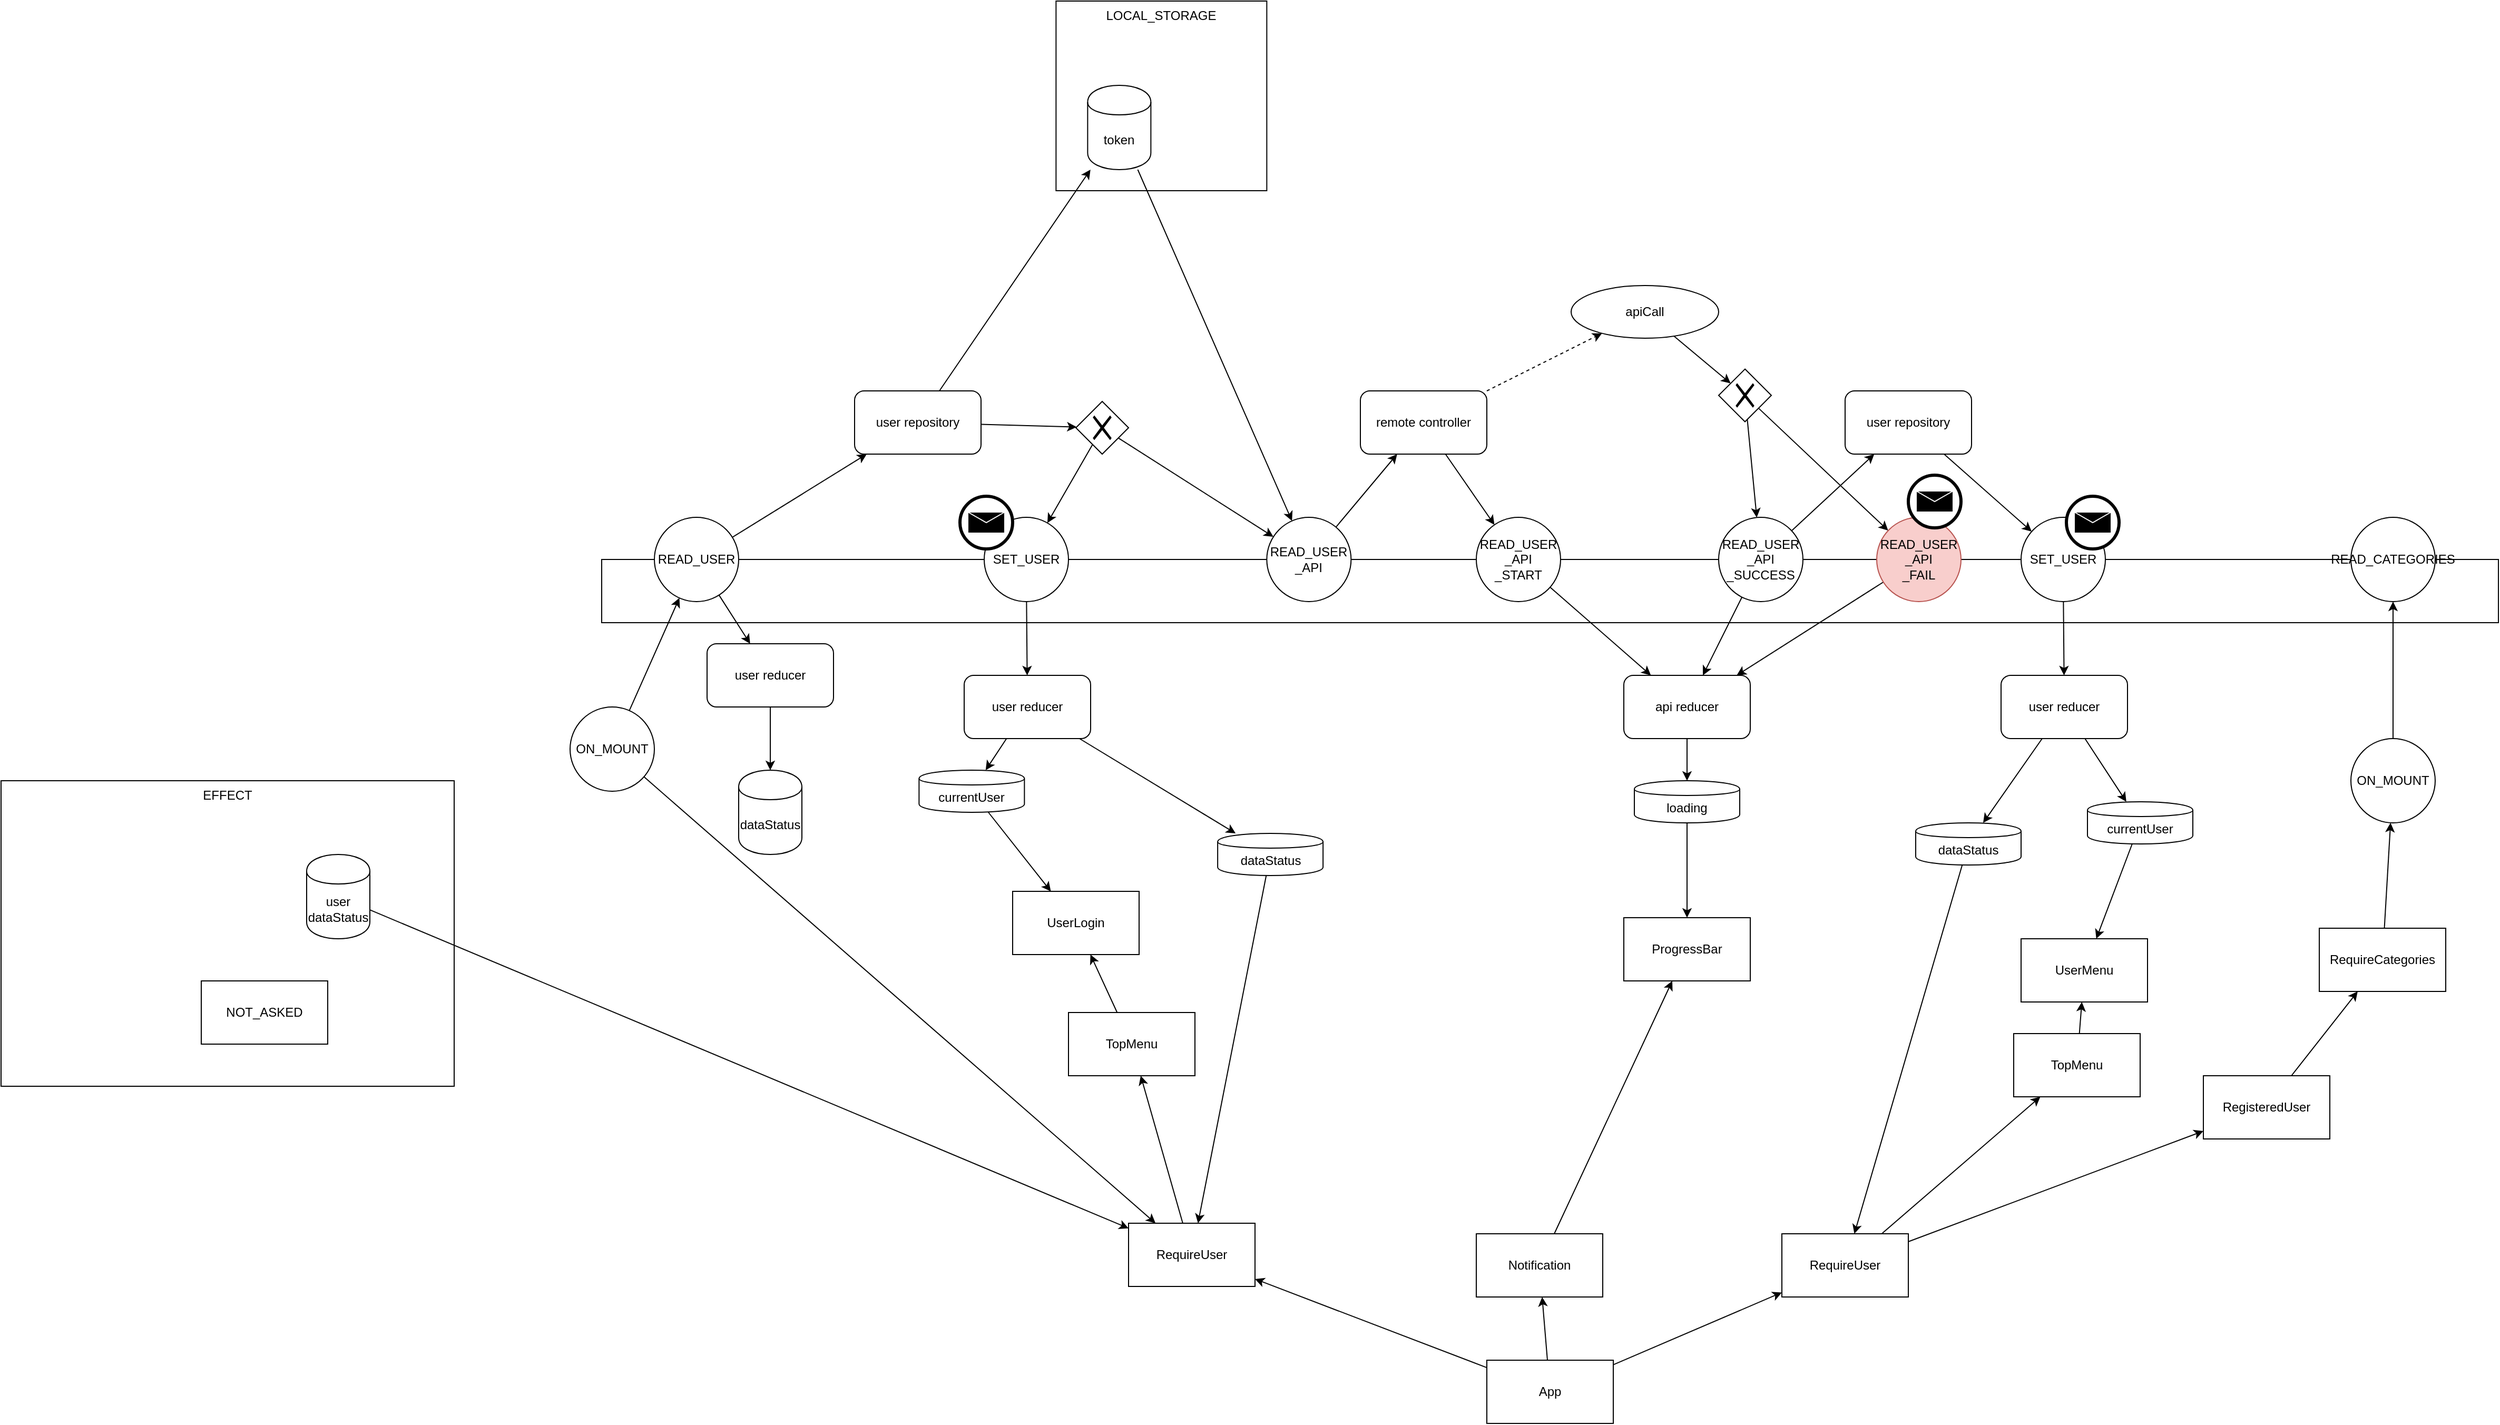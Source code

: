 <mxfile version="12.5.3" type="device"><diagram id="p6GlhXrFkI3dyNWZtz5o" name="Page-1"><mxGraphModel dx="2424" dy="2529" grid="1" gridSize="10" guides="1" tooltips="1" connect="1" arrows="1" fold="1" page="1" pageScale="1" pageWidth="850" pageHeight="1100" math="0" shadow="0"><root><mxCell id="0"/><mxCell id="1" parent="0"/><mxCell id="DluZcdKYh21JTrwP1uwN-33" value="LOCAL_STORAGE" style="rounded=0;whiteSpace=wrap;html=1;verticalAlign=top;" parent="1" vertex="1"><mxGeometry x="221.18" y="-350" width="200" height="180" as="geometry"/></mxCell><mxCell id="DluZcdKYh21JTrwP1uwN-11" value="EFFECT" style="rounded=0;whiteSpace=wrap;html=1;horizontal=1;verticalAlign=top;" parent="1" vertex="1"><mxGeometry x="-780" y="390" width="430" height="290" as="geometry"/></mxCell><mxCell id="DluZcdKYh21JTrwP1uwN-1" value="" style="rounded=0;whiteSpace=wrap;html=1;" parent="1" vertex="1"><mxGeometry x="-210" y="180" width="1800" height="60" as="geometry"/></mxCell><mxCell id="DluZcdKYh21JTrwP1uwN-3" value="RequireUser" style="rounded=0;whiteSpace=wrap;html=1;" parent="1" vertex="1"><mxGeometry x="290" y="810" width="120" height="60" as="geometry"/></mxCell><mxCell id="DluZcdKYh21JTrwP1uwN-8" style="edgeStyle=none;rounded=0;orthogonalLoop=1;jettySize=auto;html=1;" parent="1" source="DluZcdKYh21JTrwP1uwN-7" target="DluZcdKYh21JTrwP1uwN-3" edge="1"><mxGeometry relative="1" as="geometry"/></mxCell><mxCell id="DluZcdKYh21JTrwP1uwN-7" value="user&lt;br&gt;dataStatus" style="shape=cylinder;whiteSpace=wrap;html=1;boundedLbl=1;backgroundOutline=1;" parent="1" vertex="1"><mxGeometry x="-490" y="460" width="60" height="80" as="geometry"/></mxCell><mxCell id="DluZcdKYh21JTrwP1uwN-9" value="NOT_ASKED" style="rounded=0;whiteSpace=wrap;html=1;" parent="1" vertex="1"><mxGeometry x="-590" y="580" width="120" height="60" as="geometry"/></mxCell><mxCell id="DluZcdKYh21JTrwP1uwN-24" style="edgeStyle=none;rounded=0;orthogonalLoop=1;jettySize=auto;html=1;" parent="1" source="DluZcdKYh21JTrwP1uwN-10" target="DluZcdKYh21JTrwP1uwN-21" edge="1"><mxGeometry relative="1" as="geometry"/></mxCell><mxCell id="DluZcdKYh21JTrwP1uwN-26" style="edgeStyle=none;rounded=0;orthogonalLoop=1;jettySize=auto;html=1;" parent="1" source="DluZcdKYh21JTrwP1uwN-10" target="DluZcdKYh21JTrwP1uwN-22" edge="1"><mxGeometry relative="1" as="geometry"/></mxCell><mxCell id="DluZcdKYh21JTrwP1uwN-10" value="READ_USER" style="ellipse;whiteSpace=wrap;html=1;aspect=fixed;" parent="1" vertex="1"><mxGeometry x="-160" y="140" width="80" height="80" as="geometry"/></mxCell><mxCell id="DluZcdKYh21JTrwP1uwN-13" style="edgeStyle=none;rounded=0;orthogonalLoop=1;jettySize=auto;html=1;" parent="1" source="DluZcdKYh21JTrwP1uwN-12" target="DluZcdKYh21JTrwP1uwN-10" edge="1"><mxGeometry relative="1" as="geometry"/></mxCell><mxCell id="DluZcdKYh21JTrwP1uwN-14" style="edgeStyle=none;rounded=0;orthogonalLoop=1;jettySize=auto;html=1;" parent="1" source="DluZcdKYh21JTrwP1uwN-12" target="DluZcdKYh21JTrwP1uwN-3" edge="1"><mxGeometry relative="1" as="geometry"/></mxCell><mxCell id="DluZcdKYh21JTrwP1uwN-12" value="ON_MOUNT" style="ellipse;whiteSpace=wrap;html=1;aspect=fixed;" parent="1" vertex="1"><mxGeometry x="-240" y="320" width="80" height="80" as="geometry"/></mxCell><mxCell id="DluZcdKYh21JTrwP1uwN-16" value="UserLogin" style="rounded=0;whiteSpace=wrap;html=1;" parent="1" vertex="1"><mxGeometry x="180" y="495" width="120" height="60" as="geometry"/></mxCell><mxCell id="DluZcdKYh21JTrwP1uwN-17" value="" style="rounded=0;orthogonalLoop=1;jettySize=auto;html=1;" parent="1" source="DluZcdKYh21JTrwP1uwN-3" target="DluZcdKYh21JTrwP1uwN-20" edge="1"><mxGeometry relative="1" as="geometry"><mxPoint x="261.818" y="615" as="sourcePoint"/></mxGeometry></mxCell><mxCell id="DluZcdKYh21JTrwP1uwN-19" style="rounded=0;orthogonalLoop=1;jettySize=auto;html=1;" parent="1" source="DluZcdKYh21JTrwP1uwN-20" target="DluZcdKYh21JTrwP1uwN-16" edge="1"><mxGeometry relative="1" as="geometry"/></mxCell><mxCell id="DluZcdKYh21JTrwP1uwN-20" value="TopMenu" style="rounded=0;whiteSpace=wrap;html=1;" parent="1" vertex="1"><mxGeometry x="233" y="610" width="120" height="60" as="geometry"/></mxCell><mxCell id="DluZcdKYh21JTrwP1uwN-25" style="edgeStyle=none;rounded=0;orthogonalLoop=1;jettySize=auto;html=1;" parent="1" source="DluZcdKYh21JTrwP1uwN-21" target="DluZcdKYh21JTrwP1uwN-23" edge="1"><mxGeometry relative="1" as="geometry"/></mxCell><mxCell id="DluZcdKYh21JTrwP1uwN-21" value="user reducer" style="rounded=1;whiteSpace=wrap;html=1;" parent="1" vertex="1"><mxGeometry x="-110" y="260" width="120" height="60" as="geometry"/></mxCell><mxCell id="DluZcdKYh21JTrwP1uwN-29" style="edgeStyle=none;rounded=0;orthogonalLoop=1;jettySize=auto;html=1;" parent="1" source="YB7a_0lgL2iPw968IN_4-9" target="DluZcdKYh21JTrwP1uwN-27" edge="1"><mxGeometry relative="1" as="geometry"><mxPoint x="250" y="90" as="targetPoint"/></mxGeometry></mxCell><mxCell id="DluZcdKYh21JTrwP1uwN-30" style="edgeStyle=none;rounded=0;orthogonalLoop=1;jettySize=auto;html=1;" parent="1" source="DluZcdKYh21JTrwP1uwN-22" target="DluZcdKYh21JTrwP1uwN-31" edge="1"><mxGeometry relative="1" as="geometry"/></mxCell><mxCell id="DluZcdKYh21JTrwP1uwN-63" style="edgeStyle=none;rounded=0;orthogonalLoop=1;jettySize=auto;html=1;" parent="1" source="YB7a_0lgL2iPw968IN_4-9" target="DluZcdKYh21JTrwP1uwN-28" edge="1"><mxGeometry relative="1" as="geometry"/></mxCell><mxCell id="YB7a_0lgL2iPw968IN_4-10" style="edgeStyle=none;rounded=0;orthogonalLoop=1;jettySize=auto;html=1;" edge="1" parent="1" source="DluZcdKYh21JTrwP1uwN-22" target="YB7a_0lgL2iPw968IN_4-9"><mxGeometry relative="1" as="geometry"/></mxCell><mxCell id="DluZcdKYh21JTrwP1uwN-22" value="user repository" style="rounded=1;whiteSpace=wrap;html=1;" parent="1" vertex="1"><mxGeometry x="30" y="20" width="120" height="60" as="geometry"/></mxCell><mxCell id="DluZcdKYh21JTrwP1uwN-23" value="dataStatus" style="shape=cylinder;whiteSpace=wrap;html=1;boundedLbl=1;backgroundOutline=1;" parent="1" vertex="1"><mxGeometry x="-80" y="380" width="60" height="80" as="geometry"/></mxCell><mxCell id="DluZcdKYh21JTrwP1uwN-41" style="edgeStyle=none;rounded=0;orthogonalLoop=1;jettySize=auto;html=1;" parent="1" source="DluZcdKYh21JTrwP1uwN-27" target="DluZcdKYh21JTrwP1uwN-34" edge="1"><mxGeometry relative="1" as="geometry"/></mxCell><mxCell id="DluZcdKYh21JTrwP1uwN-27" value="READ_USER&lt;br&gt;_API" style="ellipse;whiteSpace=wrap;html=1;aspect=fixed;" parent="1" vertex="1"><mxGeometry x="421.18" y="140" width="80" height="80" as="geometry"/></mxCell><mxCell id="DluZcdKYh21JTrwP1uwN-40" style="edgeStyle=none;rounded=0;orthogonalLoop=1;jettySize=auto;html=1;" parent="1" source="DluZcdKYh21JTrwP1uwN-28" target="DluZcdKYh21JTrwP1uwN-35" edge="1"><mxGeometry relative="1" as="geometry"/></mxCell><mxCell id="DluZcdKYh21JTrwP1uwN-28" value="SET_USER" style="ellipse;whiteSpace=wrap;html=1;aspect=fixed;" parent="1" vertex="1"><mxGeometry x="153.0" y="140" width="80" height="80" as="geometry"/></mxCell><mxCell id="DluZcdKYh21JTrwP1uwN-32" style="edgeStyle=none;rounded=0;orthogonalLoop=1;jettySize=auto;html=1;" parent="1" source="DluZcdKYh21JTrwP1uwN-31" target="DluZcdKYh21JTrwP1uwN-27" edge="1"><mxGeometry relative="1" as="geometry"/></mxCell><mxCell id="DluZcdKYh21JTrwP1uwN-31" value="token" style="shape=cylinder;whiteSpace=wrap;html=1;boundedLbl=1;backgroundOutline=1;" parent="1" vertex="1"><mxGeometry x="251.18" y="-270" width="60" height="80" as="geometry"/></mxCell><mxCell id="DluZcdKYh21JTrwP1uwN-43" style="edgeStyle=none;rounded=0;orthogonalLoop=1;jettySize=auto;html=1;" parent="1" source="DluZcdKYh21JTrwP1uwN-34" target="DluZcdKYh21JTrwP1uwN-42" edge="1"><mxGeometry relative="1" as="geometry"/></mxCell><mxCell id="DluZcdKYh21JTrwP1uwN-56" style="edgeStyle=none;rounded=0;orthogonalLoop=1;jettySize=auto;html=1;dashed=1;" parent="1" source="DluZcdKYh21JTrwP1uwN-34" target="DluZcdKYh21JTrwP1uwN-55" edge="1"><mxGeometry relative="1" as="geometry"/></mxCell><mxCell id="DluZcdKYh21JTrwP1uwN-34" value="remote controller" style="rounded=1;whiteSpace=wrap;html=1;" parent="1" vertex="1"><mxGeometry x="510" y="20" width="120" height="60" as="geometry"/></mxCell><mxCell id="DluZcdKYh21JTrwP1uwN-86" style="edgeStyle=none;rounded=0;orthogonalLoop=1;jettySize=auto;html=1;" parent="1" source="DluZcdKYh21JTrwP1uwN-35" target="DluZcdKYh21JTrwP1uwN-84" edge="1"><mxGeometry relative="1" as="geometry"/></mxCell><mxCell id="DluZcdKYh21JTrwP1uwN-87" style="edgeStyle=none;rounded=0;orthogonalLoop=1;jettySize=auto;html=1;" parent="1" source="DluZcdKYh21JTrwP1uwN-35" target="DluZcdKYh21JTrwP1uwN-85" edge="1"><mxGeometry relative="1" as="geometry"/></mxCell><mxCell id="DluZcdKYh21JTrwP1uwN-35" value="user reducer" style="rounded=1;whiteSpace=wrap;html=1;" parent="1" vertex="1"><mxGeometry x="134.0" y="290" width="120" height="60" as="geometry"/></mxCell><mxCell id="DluZcdKYh21JTrwP1uwN-62" style="edgeStyle=none;rounded=0;orthogonalLoop=1;jettySize=auto;html=1;" parent="1" source="DluZcdKYh21JTrwP1uwN-84" target="DluZcdKYh21JTrwP1uwN-16" edge="1"><mxGeometry relative="1" as="geometry"><mxPoint x="180" y="455.0" as="sourcePoint"/></mxGeometry></mxCell><mxCell id="DluZcdKYh21JTrwP1uwN-45" style="edgeStyle=none;rounded=0;orthogonalLoop=1;jettySize=auto;html=1;" parent="1" source="DluZcdKYh21JTrwP1uwN-42" target="DluZcdKYh21JTrwP1uwN-44" edge="1"><mxGeometry relative="1" as="geometry"/></mxCell><mxCell id="DluZcdKYh21JTrwP1uwN-42" value="READ_USER&lt;br&gt;_API&lt;br&gt;_START" style="ellipse;whiteSpace=wrap;html=1;aspect=fixed;" parent="1" vertex="1"><mxGeometry x="620" y="140" width="80" height="80" as="geometry"/></mxCell><mxCell id="DluZcdKYh21JTrwP1uwN-53" style="edgeStyle=none;rounded=0;orthogonalLoop=1;jettySize=auto;html=1;" parent="1" source="DluZcdKYh21JTrwP1uwN-44" target="DluZcdKYh21JTrwP1uwN-52" edge="1"><mxGeometry relative="1" as="geometry"/></mxCell><mxCell id="DluZcdKYh21JTrwP1uwN-44" value="api reducer" style="rounded=1;whiteSpace=wrap;html=1;" parent="1" vertex="1"><mxGeometry x="760" y="290" width="120" height="60" as="geometry"/></mxCell><mxCell id="DluZcdKYh21JTrwP1uwN-48" value="" style="edgeStyle=none;rounded=0;orthogonalLoop=1;jettySize=auto;html=1;" parent="1" source="DluZcdKYh21JTrwP1uwN-46" target="DluZcdKYh21JTrwP1uwN-47" edge="1"><mxGeometry relative="1" as="geometry"/></mxCell><mxCell id="DluZcdKYh21JTrwP1uwN-46" value="Notification" style="rounded=0;whiteSpace=wrap;html=1;" parent="1" vertex="1"><mxGeometry x="620" y="820" width="120" height="60" as="geometry"/></mxCell><mxCell id="DluZcdKYh21JTrwP1uwN-47" value="ProgressBar" style="rounded=0;whiteSpace=wrap;html=1;" parent="1" vertex="1"><mxGeometry x="760" y="520" width="120" height="60" as="geometry"/></mxCell><mxCell id="DluZcdKYh21JTrwP1uwN-50" style="edgeStyle=none;rounded=0;orthogonalLoop=1;jettySize=auto;html=1;" parent="1" source="DluZcdKYh21JTrwP1uwN-49" target="DluZcdKYh21JTrwP1uwN-3" edge="1"><mxGeometry relative="1" as="geometry"/></mxCell><mxCell id="DluZcdKYh21JTrwP1uwN-51" style="edgeStyle=none;rounded=0;orthogonalLoop=1;jettySize=auto;html=1;" parent="1" source="DluZcdKYh21JTrwP1uwN-49" target="DluZcdKYh21JTrwP1uwN-46" edge="1"><mxGeometry relative="1" as="geometry"/></mxCell><mxCell id="DluZcdKYh21JTrwP1uwN-92" style="edgeStyle=none;rounded=0;orthogonalLoop=1;jettySize=auto;html=1;" parent="1" source="DluZcdKYh21JTrwP1uwN-49" target="DluZcdKYh21JTrwP1uwN-91" edge="1"><mxGeometry relative="1" as="geometry"/></mxCell><mxCell id="DluZcdKYh21JTrwP1uwN-49" value="App" style="rounded=0;whiteSpace=wrap;html=1;" parent="1" vertex="1"><mxGeometry x="630" y="940" width="120" height="60" as="geometry"/></mxCell><mxCell id="DluZcdKYh21JTrwP1uwN-54" style="edgeStyle=none;rounded=0;orthogonalLoop=1;jettySize=auto;html=1;" parent="1" source="DluZcdKYh21JTrwP1uwN-52" target="DluZcdKYh21JTrwP1uwN-47" edge="1"><mxGeometry relative="1" as="geometry"><mxPoint x="820" y="525" as="targetPoint"/></mxGeometry></mxCell><mxCell id="DluZcdKYh21JTrwP1uwN-52" value="loading" style="shape=cylinder;whiteSpace=wrap;html=1;boundedLbl=1;backgroundOutline=1;" parent="1" vertex="1"><mxGeometry x="770" y="390" width="100" height="40" as="geometry"/></mxCell><mxCell id="DluZcdKYh21JTrwP1uwN-59" style="edgeStyle=none;rounded=0;orthogonalLoop=1;jettySize=auto;html=1;" parent="1" source="YB7a_0lgL2iPw968IN_4-11" target="DluZcdKYh21JTrwP1uwN-57" edge="1"><mxGeometry relative="1" as="geometry"/></mxCell><mxCell id="DluZcdKYh21JTrwP1uwN-60" style="edgeStyle=none;rounded=0;orthogonalLoop=1;jettySize=auto;html=1;" parent="1" source="YB7a_0lgL2iPw968IN_4-11" target="DluZcdKYh21JTrwP1uwN-58" edge="1"><mxGeometry relative="1" as="geometry"/></mxCell><mxCell id="YB7a_0lgL2iPw968IN_4-12" style="edgeStyle=none;rounded=0;orthogonalLoop=1;jettySize=auto;html=1;" edge="1" parent="1" source="DluZcdKYh21JTrwP1uwN-55" target="YB7a_0lgL2iPw968IN_4-11"><mxGeometry relative="1" as="geometry"/></mxCell><mxCell id="DluZcdKYh21JTrwP1uwN-55" value="apiCall" style="ellipse;whiteSpace=wrap;html=1;" parent="1" vertex="1"><mxGeometry x="710" y="-80" width="140" height="50" as="geometry"/></mxCell><mxCell id="DluZcdKYh21JTrwP1uwN-65" style="edgeStyle=none;rounded=0;orthogonalLoop=1;jettySize=auto;html=1;" parent="1" source="DluZcdKYh21JTrwP1uwN-57" target="DluZcdKYh21JTrwP1uwN-64" edge="1"><mxGeometry relative="1" as="geometry"/></mxCell><mxCell id="DluZcdKYh21JTrwP1uwN-79" style="edgeStyle=none;rounded=0;orthogonalLoop=1;jettySize=auto;html=1;" parent="1" source="DluZcdKYh21JTrwP1uwN-57" target="DluZcdKYh21JTrwP1uwN-44" edge="1"><mxGeometry relative="1" as="geometry"><mxPoint x="935" y="270" as="targetPoint"/></mxGeometry></mxCell><mxCell id="DluZcdKYh21JTrwP1uwN-57" value="READ_USER&lt;br&gt;_API&lt;br&gt;_SUCCESS" style="ellipse;whiteSpace=wrap;html=1;aspect=fixed;" parent="1" vertex="1"><mxGeometry x="850" y="140" width="80" height="80" as="geometry"/></mxCell><mxCell id="DluZcdKYh21JTrwP1uwN-80" style="edgeStyle=none;rounded=0;orthogonalLoop=1;jettySize=auto;html=1;" parent="1" source="DluZcdKYh21JTrwP1uwN-58" target="DluZcdKYh21JTrwP1uwN-44" edge="1"><mxGeometry relative="1" as="geometry"><mxPoint x="972.5" y="270" as="targetPoint"/></mxGeometry></mxCell><mxCell id="DluZcdKYh21JTrwP1uwN-58" value="READ_USER&lt;br&gt;_API&lt;br&gt;_FAIL" style="ellipse;whiteSpace=wrap;html=1;aspect=fixed;fillColor=#f8cecc;strokeColor=#b85450;" parent="1" vertex="1"><mxGeometry x="1000" y="140" width="80" height="80" as="geometry"/></mxCell><mxCell id="DluZcdKYh21JTrwP1uwN-73" style="edgeStyle=none;rounded=0;orthogonalLoop=1;jettySize=auto;html=1;" parent="1" source="DluZcdKYh21JTrwP1uwN-64" target="DluZcdKYh21JTrwP1uwN-66" edge="1"><mxGeometry relative="1" as="geometry"/></mxCell><mxCell id="DluZcdKYh21JTrwP1uwN-64" value="user repository" style="rounded=1;whiteSpace=wrap;html=1;" parent="1" vertex="1"><mxGeometry x="970" y="20" width="120" height="60" as="geometry"/></mxCell><mxCell id="DluZcdKYh21JTrwP1uwN-66" value="SET_USER" style="ellipse;whiteSpace=wrap;html=1;aspect=fixed;" parent="1" vertex="1"><mxGeometry x="1137" y="140" width="80" height="80" as="geometry"/></mxCell><mxCell id="DluZcdKYh21JTrwP1uwN-67" style="edgeStyle=none;rounded=0;orthogonalLoop=1;jettySize=auto;html=1;" parent="1" source="DluZcdKYh21JTrwP1uwN-66" target="DluZcdKYh21JTrwP1uwN-68" edge="1"><mxGeometry relative="1" as="geometry"/></mxCell><mxCell id="DluZcdKYh21JTrwP1uwN-68" value="user reducer" style="rounded=1;whiteSpace=wrap;html=1;" parent="1" vertex="1"><mxGeometry x="1118" y="290" width="120" height="60" as="geometry"/></mxCell><mxCell id="DluZcdKYh21JTrwP1uwN-72" style="edgeStyle=none;rounded=0;orthogonalLoop=1;jettySize=auto;html=1;" parent="1" source="DluZcdKYh21JTrwP1uwN-68" target="DluZcdKYh21JTrwP1uwN-81" edge="1"><mxGeometry relative="1" as="geometry"><mxPoint x="1072.0" y="230" as="sourcePoint"/><mxPoint x="1041.6" y="260" as="targetPoint"/></mxGeometry></mxCell><mxCell id="DluZcdKYh21JTrwP1uwN-89" style="edgeStyle=none;rounded=0;orthogonalLoop=1;jettySize=auto;html=1;" parent="1" source="DluZcdKYh21JTrwP1uwN-81" target="DluZcdKYh21JTrwP1uwN-88" edge="1"><mxGeometry relative="1" as="geometry"/></mxCell><mxCell id="YB7a_0lgL2iPw968IN_4-1" style="rounded=0;orthogonalLoop=1;jettySize=auto;html=1;" edge="1" parent="1" source="DluZcdKYh21JTrwP1uwN-83" target="DluZcdKYh21JTrwP1uwN-91"><mxGeometry relative="1" as="geometry"/></mxCell><mxCell id="DluZcdKYh21JTrwP1uwN-81" value="currentUser" style="shape=cylinder;whiteSpace=wrap;html=1;boundedLbl=1;backgroundOutline=1;" parent="1" vertex="1"><mxGeometry x="1200" y="410" width="100" height="40" as="geometry"/></mxCell><mxCell id="DluZcdKYh21JTrwP1uwN-82" style="edgeStyle=none;rounded=0;orthogonalLoop=1;jettySize=auto;html=1;" parent="1" source="DluZcdKYh21JTrwP1uwN-68" target="DluZcdKYh21JTrwP1uwN-83" edge="1"><mxGeometry relative="1" as="geometry"><mxPoint x="1172.0" y="325" as="sourcePoint"/><mxPoint x="1141.6" y="355" as="targetPoint"/></mxGeometry></mxCell><mxCell id="DluZcdKYh21JTrwP1uwN-83" value="dataStatus" style="shape=cylinder;whiteSpace=wrap;html=1;boundedLbl=1;backgroundOutline=1;" parent="1" vertex="1"><mxGeometry x="1037" y="430" width="100" height="40" as="geometry"/></mxCell><mxCell id="DluZcdKYh21JTrwP1uwN-84" value="currentUser" style="shape=cylinder;whiteSpace=wrap;html=1;boundedLbl=1;backgroundOutline=1;" parent="1" vertex="1"><mxGeometry x="91.18" y="380" width="100" height="40" as="geometry"/></mxCell><mxCell id="YB7a_0lgL2iPw968IN_4-2" style="edgeStyle=none;rounded=0;orthogonalLoop=1;jettySize=auto;html=1;" edge="1" parent="1" source="DluZcdKYh21JTrwP1uwN-85" target="DluZcdKYh21JTrwP1uwN-3"><mxGeometry relative="1" as="geometry"/></mxCell><mxCell id="DluZcdKYh21JTrwP1uwN-85" value="dataStatus" style="shape=cylinder;whiteSpace=wrap;html=1;boundedLbl=1;backgroundOutline=1;" parent="1" vertex="1"><mxGeometry x="374.57" y="440" width="100" height="40" as="geometry"/></mxCell><mxCell id="DluZcdKYh21JTrwP1uwN-88" value="UserMenu" style="rounded=0;whiteSpace=wrap;html=1;" parent="1" vertex="1"><mxGeometry x="1137" y="540" width="120" height="60" as="geometry"/></mxCell><mxCell id="DluZcdKYh21JTrwP1uwN-94" style="edgeStyle=none;rounded=0;orthogonalLoop=1;jettySize=auto;html=1;" parent="1" source="DluZcdKYh21JTrwP1uwN-90" target="DluZcdKYh21JTrwP1uwN-88" edge="1"><mxGeometry relative="1" as="geometry"/></mxCell><mxCell id="DluZcdKYh21JTrwP1uwN-90" value="TopMenu" style="rounded=0;whiteSpace=wrap;html=1;" parent="1" vertex="1"><mxGeometry x="1130" y="630" width="120" height="60" as="geometry"/></mxCell><mxCell id="DluZcdKYh21JTrwP1uwN-93" style="edgeStyle=none;rounded=0;orthogonalLoop=1;jettySize=auto;html=1;" parent="1" source="DluZcdKYh21JTrwP1uwN-91" target="DluZcdKYh21JTrwP1uwN-90" edge="1"><mxGeometry relative="1" as="geometry"/></mxCell><mxCell id="DluZcdKYh21JTrwP1uwN-96" value="" style="edgeStyle=none;rounded=0;orthogonalLoop=1;jettySize=auto;html=1;" parent="1" source="DluZcdKYh21JTrwP1uwN-91" target="DluZcdKYh21JTrwP1uwN-95" edge="1"><mxGeometry relative="1" as="geometry"/></mxCell><mxCell id="DluZcdKYh21JTrwP1uwN-91" value="RequireUser" style="rounded=0;whiteSpace=wrap;html=1;" parent="1" vertex="1"><mxGeometry x="910" y="820" width="120" height="60" as="geometry"/></mxCell><mxCell id="DluZcdKYh21JTrwP1uwN-99" value="" style="edgeStyle=none;rounded=0;orthogonalLoop=1;jettySize=auto;html=1;" parent="1" source="DluZcdKYh21JTrwP1uwN-95" target="DluZcdKYh21JTrwP1uwN-98" edge="1"><mxGeometry relative="1" as="geometry"/></mxCell><mxCell id="DluZcdKYh21JTrwP1uwN-95" value="RegisteredUser" style="rounded=0;whiteSpace=wrap;html=1;" parent="1" vertex="1"><mxGeometry x="1310" y="670" width="120" height="60" as="geometry"/></mxCell><mxCell id="DluZcdKYh21JTrwP1uwN-102" style="edgeStyle=none;rounded=0;orthogonalLoop=1;jettySize=auto;html=1;" parent="1" source="DluZcdKYh21JTrwP1uwN-98" target="DluZcdKYh21JTrwP1uwN-101" edge="1"><mxGeometry relative="1" as="geometry"/></mxCell><mxCell id="DluZcdKYh21JTrwP1uwN-98" value="RequireCategories" style="rounded=0;whiteSpace=wrap;html=1;" parent="1" vertex="1"><mxGeometry x="1420" y="530" width="120" height="60" as="geometry"/></mxCell><mxCell id="DluZcdKYh21JTrwP1uwN-100" value="READ_CATEGORIES" style="ellipse;whiteSpace=wrap;html=1;aspect=fixed;" parent="1" vertex="1"><mxGeometry x="1450" y="140" width="80" height="80" as="geometry"/></mxCell><mxCell id="DluZcdKYh21JTrwP1uwN-103" style="edgeStyle=none;rounded=0;orthogonalLoop=1;jettySize=auto;html=1;" parent="1" source="DluZcdKYh21JTrwP1uwN-101" target="DluZcdKYh21JTrwP1uwN-100" edge="1"><mxGeometry relative="1" as="geometry"/></mxCell><mxCell id="DluZcdKYh21JTrwP1uwN-101" value="ON_MOUNT" style="ellipse;whiteSpace=wrap;html=1;aspect=fixed;" parent="1" vertex="1"><mxGeometry x="1450" y="350" width="80" height="80" as="geometry"/></mxCell><mxCell id="YB7a_0lgL2iPw968IN_4-4" value="" style="shape=mxgraph.bpmn.shape;html=1;verticalLabelPosition=bottom;labelBackgroundColor=#ffffff;verticalAlign=top;align=center;perimeter=ellipsePerimeter;outlineConnect=0;outline=end;symbol=message;" vertex="1" parent="1"><mxGeometry x="130" y="120" width="50" height="50" as="geometry"/></mxCell><mxCell id="YB7a_0lgL2iPw968IN_4-5" value="" style="shape=mxgraph.bpmn.shape;html=1;verticalLabelPosition=bottom;labelBackgroundColor=#ffffff;verticalAlign=top;align=center;perimeter=ellipsePerimeter;outlineConnect=0;outline=end;symbol=message;" vertex="1" parent="1"><mxGeometry x="1180" y="120" width="50" height="50" as="geometry"/></mxCell><mxCell id="YB7a_0lgL2iPw968IN_4-7" value="" style="shape=mxgraph.bpmn.shape;html=1;verticalLabelPosition=bottom;labelBackgroundColor=#ffffff;verticalAlign=top;align=center;perimeter=ellipsePerimeter;outlineConnect=0;outline=end;symbol=message;" vertex="1" parent="1"><mxGeometry x="1030" y="100" width="50" height="50" as="geometry"/></mxCell><mxCell id="YB7a_0lgL2iPw968IN_4-9" value="" style="shape=mxgraph.bpmn.shape;html=1;verticalLabelPosition=bottom;labelBackgroundColor=#ffffff;verticalAlign=top;align=center;perimeter=rhombusPerimeter;background=gateway;outlineConnect=0;outline=none;symbol=exclusiveGw;" vertex="1" parent="1"><mxGeometry x="240" y="30" width="50" height="50" as="geometry"/></mxCell><mxCell id="YB7a_0lgL2iPw968IN_4-11" value="" style="shape=mxgraph.bpmn.shape;html=1;verticalLabelPosition=bottom;labelBackgroundColor=#ffffff;verticalAlign=top;align=center;perimeter=rhombusPerimeter;background=gateway;outlineConnect=0;outline=none;symbol=exclusiveGw;" vertex="1" parent="1"><mxGeometry x="850" y="-0.71" width="50" height="50" as="geometry"/></mxCell></root></mxGraphModel></diagram></mxfile>